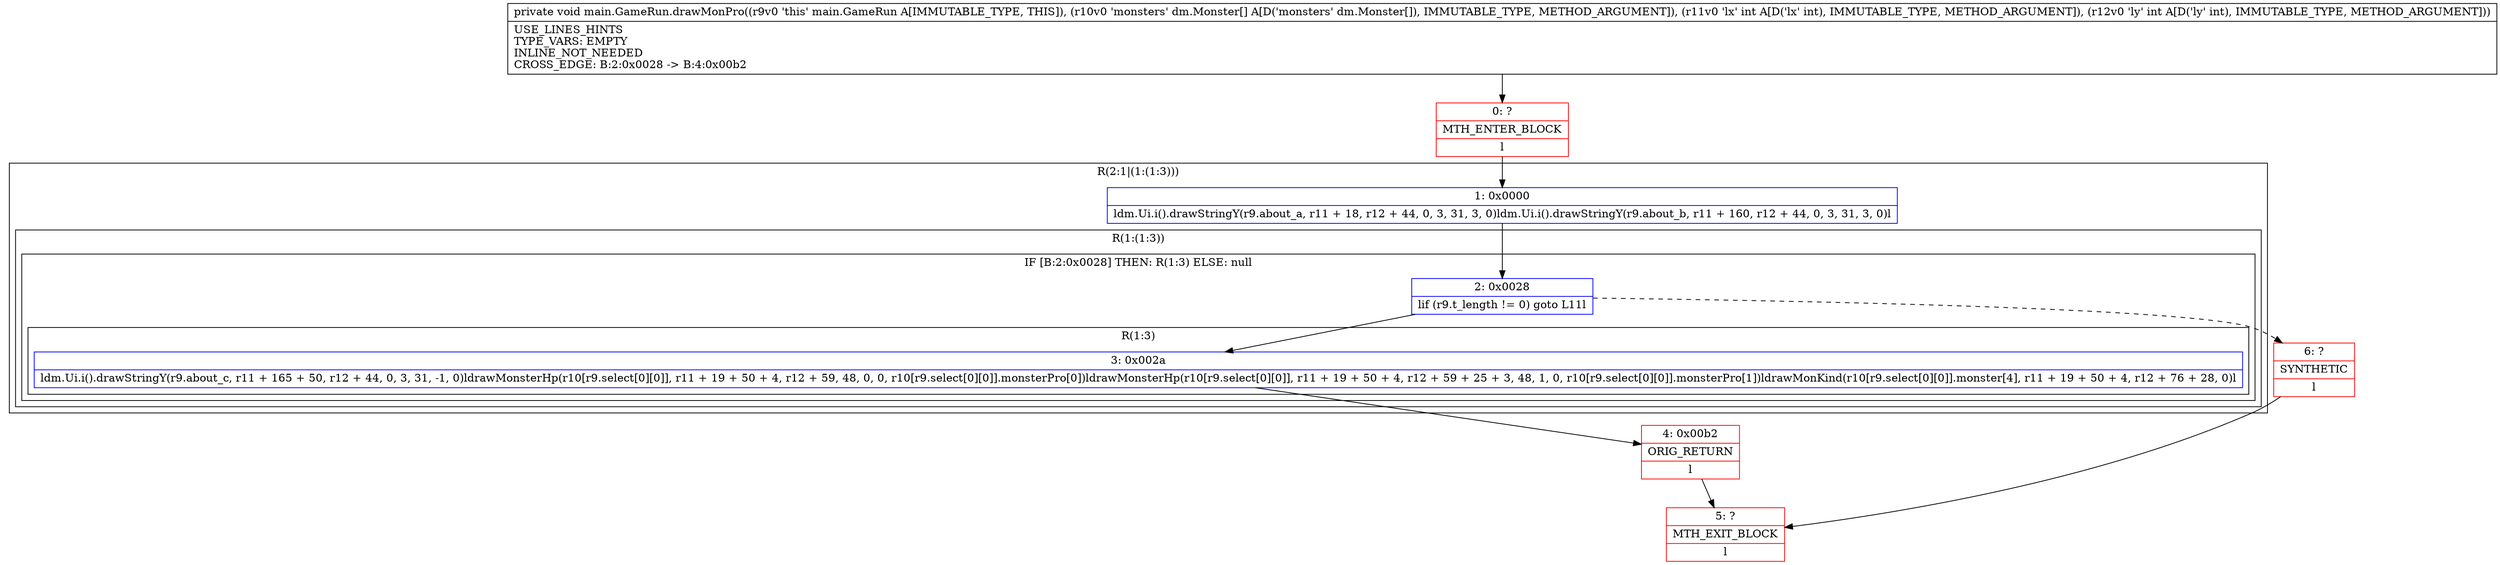 digraph "CFG formain.GameRun.drawMonPro([Ldm\/Monster;II)V" {
subgraph cluster_Region_857792237 {
label = "R(2:1|(1:(1:3)))";
node [shape=record,color=blue];
Node_1 [shape=record,label="{1\:\ 0x0000|ldm.Ui.i().drawStringY(r9.about_a, r11 + 18, r12 + 44, 0, 3, 31, 3, 0)ldm.Ui.i().drawStringY(r9.about_b, r11 + 160, r12 + 44, 0, 3, 31, 3, 0)l}"];
subgraph cluster_Region_2119777306 {
label = "R(1:(1:3))";
node [shape=record,color=blue];
subgraph cluster_IfRegion_1747045301 {
label = "IF [B:2:0x0028] THEN: R(1:3) ELSE: null";
node [shape=record,color=blue];
Node_2 [shape=record,label="{2\:\ 0x0028|lif (r9.t_length != 0) goto L11l}"];
subgraph cluster_Region_179312507 {
label = "R(1:3)";
node [shape=record,color=blue];
Node_3 [shape=record,label="{3\:\ 0x002a|ldm.Ui.i().drawStringY(r9.about_c, r11 + 165 + 50, r12 + 44, 0, 3, 31, \-1, 0)ldrawMonsterHp(r10[r9.select[0][0]], r11 + 19 + 50 + 4, r12 + 59, 48, 0, 0, r10[r9.select[0][0]].monsterPro[0])ldrawMonsterHp(r10[r9.select[0][0]], r11 + 19 + 50 + 4, r12 + 59 + 25 + 3, 48, 1, 0, r10[r9.select[0][0]].monsterPro[1])ldrawMonKind(r10[r9.select[0][0]].monster[4], r11 + 19 + 50 + 4, r12 + 76 + 28, 0)l}"];
}
}
}
}
Node_0 [shape=record,color=red,label="{0\:\ ?|MTH_ENTER_BLOCK\l|l}"];
Node_4 [shape=record,color=red,label="{4\:\ 0x00b2|ORIG_RETURN\l|l}"];
Node_5 [shape=record,color=red,label="{5\:\ ?|MTH_EXIT_BLOCK\l|l}"];
Node_6 [shape=record,color=red,label="{6\:\ ?|SYNTHETIC\l|l}"];
MethodNode[shape=record,label="{private void main.GameRun.drawMonPro((r9v0 'this' main.GameRun A[IMMUTABLE_TYPE, THIS]), (r10v0 'monsters' dm.Monster[] A[D('monsters' dm.Monster[]), IMMUTABLE_TYPE, METHOD_ARGUMENT]), (r11v0 'lx' int A[D('lx' int), IMMUTABLE_TYPE, METHOD_ARGUMENT]), (r12v0 'ly' int A[D('ly' int), IMMUTABLE_TYPE, METHOD_ARGUMENT]))  | USE_LINES_HINTS\lTYPE_VARS: EMPTY\lINLINE_NOT_NEEDED\lCROSS_EDGE: B:2:0x0028 \-\> B:4:0x00b2\l}"];
MethodNode -> Node_0;
Node_1 -> Node_2;
Node_2 -> Node_3;
Node_2 -> Node_6[style=dashed];
Node_3 -> Node_4;
Node_0 -> Node_1;
Node_4 -> Node_5;
Node_6 -> Node_5;
}

